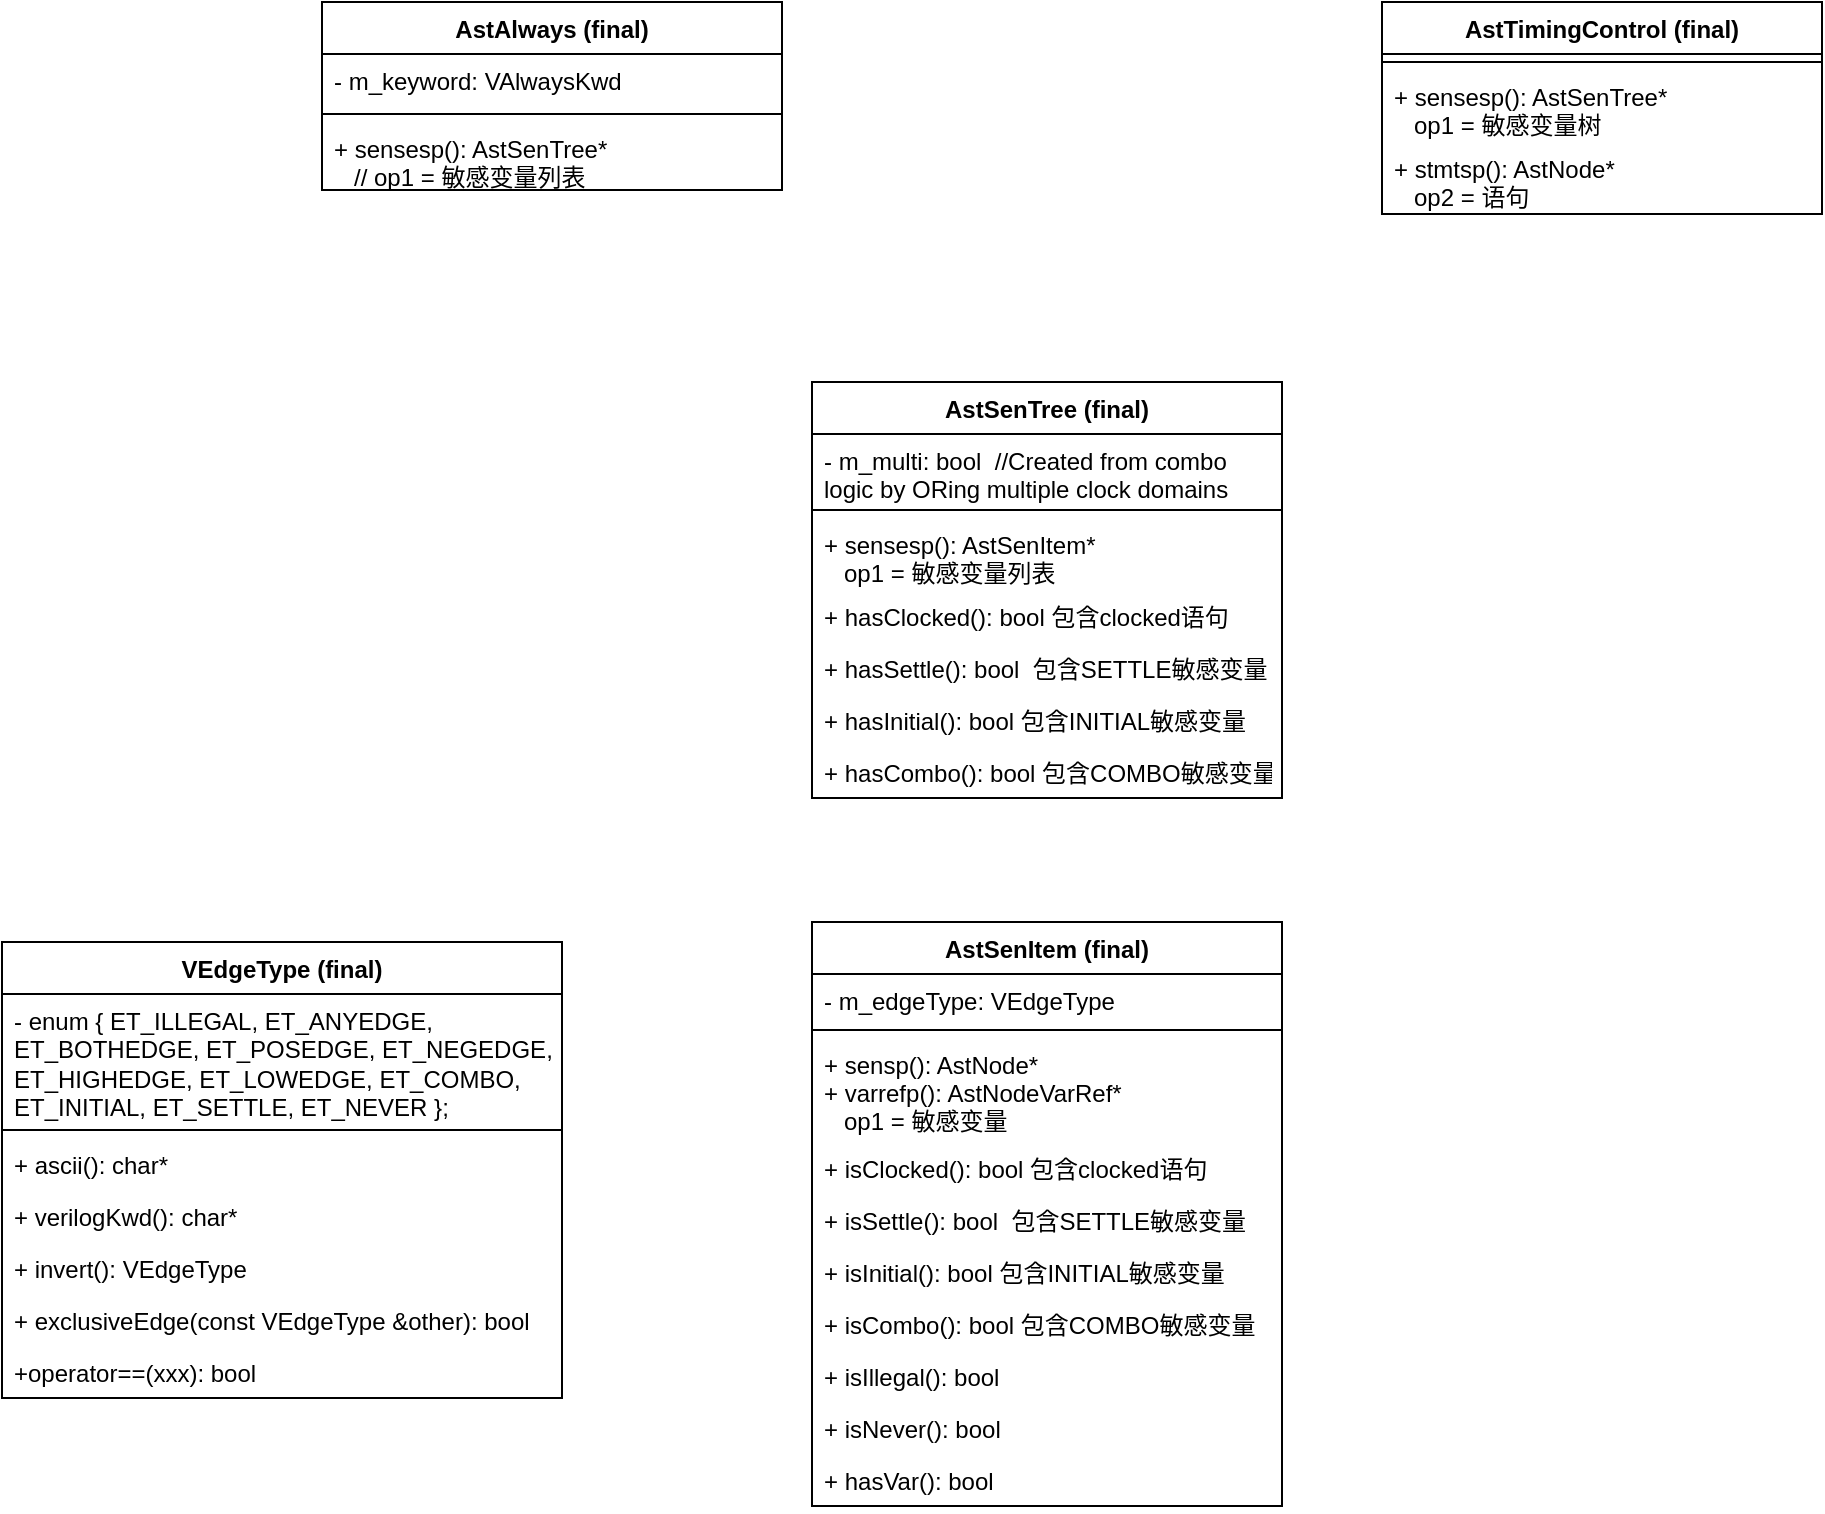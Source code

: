 <mxfile version="14.7.6" type="github">
  <diagram id="ZFzpthJSprnk8D9yMa9Z" name="第 1 页">
    <mxGraphModel dx="1422" dy="762" grid="1" gridSize="10" guides="1" tooltips="1" connect="1" arrows="1" fold="1" page="1" pageScale="1" pageWidth="1169" pageHeight="827" math="0" shadow="0">
      <root>
        <mxCell id="0" />
        <mxCell id="1" parent="0" />
        <mxCell id="NNSwcnHffDECImnnOeYG-1" value="AstAlways (final)" style="swimlane;fontStyle=1;align=center;verticalAlign=top;childLayout=stackLayout;horizontal=1;startSize=26;horizontalStack=0;resizeParent=1;resizeParentMax=0;resizeLast=0;collapsible=1;marginBottom=0;" vertex="1" parent="1">
          <mxGeometry x="200" y="40" width="230" height="94" as="geometry" />
        </mxCell>
        <mxCell id="NNSwcnHffDECImnnOeYG-2" value="- m_keyword: VAlwaysKwd" style="text;strokeColor=none;fillColor=none;align=left;verticalAlign=top;spacingLeft=4;spacingRight=4;overflow=hidden;rotatable=0;points=[[0,0.5],[1,0.5]];portConstraint=eastwest;" vertex="1" parent="NNSwcnHffDECImnnOeYG-1">
          <mxGeometry y="26" width="230" height="26" as="geometry" />
        </mxCell>
        <mxCell id="NNSwcnHffDECImnnOeYG-3" value="" style="line;strokeWidth=1;fillColor=none;align=left;verticalAlign=middle;spacingTop=-1;spacingLeft=3;spacingRight=3;rotatable=0;labelPosition=right;points=[];portConstraint=eastwest;" vertex="1" parent="NNSwcnHffDECImnnOeYG-1">
          <mxGeometry y="52" width="230" height="8" as="geometry" />
        </mxCell>
        <mxCell id="NNSwcnHffDECImnnOeYG-4" value="+ sensesp(): AstSenTree*&#xa;   // op1 = 敏感变量列表" style="text;strokeColor=none;fillColor=none;align=left;verticalAlign=top;spacingLeft=4;spacingRight=4;overflow=hidden;rotatable=0;points=[[0,0.5],[1,0.5]];portConstraint=eastwest;" vertex="1" parent="NNSwcnHffDECImnnOeYG-1">
          <mxGeometry y="60" width="230" height="34" as="geometry" />
        </mxCell>
        <mxCell id="NNSwcnHffDECImnnOeYG-5" value="AstTimingControl (final)" style="swimlane;fontStyle=1;align=center;verticalAlign=top;childLayout=stackLayout;horizontal=1;startSize=26;horizontalStack=0;resizeParent=1;resizeParentMax=0;resizeLast=0;collapsible=1;marginBottom=0;" vertex="1" parent="1">
          <mxGeometry x="730" y="40" width="220" height="106" as="geometry" />
        </mxCell>
        <mxCell id="NNSwcnHffDECImnnOeYG-6" value="" style="line;strokeWidth=1;fillColor=none;align=left;verticalAlign=middle;spacingTop=-1;spacingLeft=3;spacingRight=3;rotatable=0;labelPosition=right;points=[];portConstraint=eastwest;" vertex="1" parent="NNSwcnHffDECImnnOeYG-5">
          <mxGeometry y="26" width="220" height="8" as="geometry" />
        </mxCell>
        <mxCell id="NNSwcnHffDECImnnOeYG-7" value="+ sensesp(): AstSenTree*&#xa;   op1 = 敏感变量树" style="text;strokeColor=none;fillColor=none;align=left;verticalAlign=top;spacingLeft=4;spacingRight=4;overflow=hidden;rotatable=0;points=[[0,0.5],[1,0.5]];portConstraint=eastwest;" vertex="1" parent="NNSwcnHffDECImnnOeYG-5">
          <mxGeometry y="34" width="220" height="36" as="geometry" />
        </mxCell>
        <mxCell id="NNSwcnHffDECImnnOeYG-8" value="+ stmtsp(): AstNode*&#xa;   op2 = 语句" style="text;strokeColor=none;fillColor=none;align=left;verticalAlign=top;spacingLeft=4;spacingRight=4;overflow=hidden;rotatable=0;points=[[0,0.5],[1,0.5]];portConstraint=eastwest;" vertex="1" parent="NNSwcnHffDECImnnOeYG-5">
          <mxGeometry y="70" width="220" height="36" as="geometry" />
        </mxCell>
        <mxCell id="NNSwcnHffDECImnnOeYG-28" value="AstSenTree (final)" style="swimlane;fontStyle=1;align=center;verticalAlign=top;childLayout=stackLayout;horizontal=1;startSize=26;horizontalStack=0;resizeParent=1;resizeParentMax=0;resizeLast=0;collapsible=1;marginBottom=0;" vertex="1" parent="1">
          <mxGeometry x="445" y="230" width="235" height="208" as="geometry" />
        </mxCell>
        <mxCell id="NNSwcnHffDECImnnOeYG-32" value="- m_multi: bool  //Created from combo logic by ORing multiple clock domains" style="text;strokeColor=none;fillColor=none;align=left;verticalAlign=top;spacingLeft=4;spacingRight=4;overflow=hidden;rotatable=0;points=[[0,0.5],[1,0.5]];portConstraint=eastwest;whiteSpace=wrap;" vertex="1" parent="NNSwcnHffDECImnnOeYG-28">
          <mxGeometry y="26" width="235" height="34" as="geometry" />
        </mxCell>
        <mxCell id="NNSwcnHffDECImnnOeYG-29" value="" style="line;strokeWidth=1;fillColor=none;align=left;verticalAlign=middle;spacingTop=-1;spacingLeft=3;spacingRight=3;rotatable=0;labelPosition=right;points=[];portConstraint=eastwest;" vertex="1" parent="NNSwcnHffDECImnnOeYG-28">
          <mxGeometry y="60" width="235" height="8" as="geometry" />
        </mxCell>
        <mxCell id="NNSwcnHffDECImnnOeYG-30" value="+ sensesp(): AstSenItem*&#xa;   op1 = 敏感变量列表" style="text;strokeColor=none;fillColor=none;align=left;verticalAlign=top;spacingLeft=4;spacingRight=4;overflow=hidden;rotatable=0;points=[[0,0.5],[1,0.5]];portConstraint=eastwest;" vertex="1" parent="NNSwcnHffDECImnnOeYG-28">
          <mxGeometry y="68" width="235" height="36" as="geometry" />
        </mxCell>
        <mxCell id="NNSwcnHffDECImnnOeYG-33" value="+ hasClocked(): bool 包含clocked语句" style="text;strokeColor=none;fillColor=none;align=left;verticalAlign=top;spacingLeft=4;spacingRight=4;overflow=hidden;rotatable=0;points=[[0,0.5],[1,0.5]];portConstraint=eastwest;" vertex="1" parent="NNSwcnHffDECImnnOeYG-28">
          <mxGeometry y="104" width="235" height="26" as="geometry" />
        </mxCell>
        <mxCell id="NNSwcnHffDECImnnOeYG-34" value="+ hasSettle(): bool  包含SETTLE敏感变量" style="text;strokeColor=none;fillColor=none;align=left;verticalAlign=top;spacingLeft=4;spacingRight=4;overflow=hidden;rotatable=0;points=[[0,0.5],[1,0.5]];portConstraint=eastwest;" vertex="1" parent="NNSwcnHffDECImnnOeYG-28">
          <mxGeometry y="130" width="235" height="26" as="geometry" />
        </mxCell>
        <mxCell id="NNSwcnHffDECImnnOeYG-36" value="+ hasInitial(): bool 包含INITIAL敏感变量" style="text;strokeColor=none;fillColor=none;align=left;verticalAlign=top;spacingLeft=4;spacingRight=4;overflow=hidden;rotatable=0;points=[[0,0.5],[1,0.5]];portConstraint=eastwest;" vertex="1" parent="NNSwcnHffDECImnnOeYG-28">
          <mxGeometry y="156" width="235" height="26" as="geometry" />
        </mxCell>
        <mxCell id="NNSwcnHffDECImnnOeYG-35" value="+ hasCombo(): bool 包含COMBO敏感变量" style="text;strokeColor=none;fillColor=none;align=left;verticalAlign=top;spacingLeft=4;spacingRight=4;overflow=hidden;rotatable=0;points=[[0,0.5],[1,0.5]];portConstraint=eastwest;" vertex="1" parent="NNSwcnHffDECImnnOeYG-28">
          <mxGeometry y="182" width="235" height="26" as="geometry" />
        </mxCell>
        <mxCell id="NNSwcnHffDECImnnOeYG-37" value="AstSenItem (final)" style="swimlane;fontStyle=1;align=center;verticalAlign=top;childLayout=stackLayout;horizontal=1;startSize=26;horizontalStack=0;resizeParent=1;resizeParentMax=0;resizeLast=0;collapsible=1;marginBottom=0;" vertex="1" parent="1">
          <mxGeometry x="445" y="500" width="235" height="292" as="geometry" />
        </mxCell>
        <mxCell id="NNSwcnHffDECImnnOeYG-38" value="- m_edgeType: VEdgeType" style="text;strokeColor=none;fillColor=none;align=left;verticalAlign=top;spacingLeft=4;spacingRight=4;overflow=hidden;rotatable=0;points=[[0,0.5],[1,0.5]];portConstraint=eastwest;whiteSpace=wrap;" vertex="1" parent="NNSwcnHffDECImnnOeYG-37">
          <mxGeometry y="26" width="235" height="24" as="geometry" />
        </mxCell>
        <mxCell id="NNSwcnHffDECImnnOeYG-39" value="" style="line;strokeWidth=1;fillColor=none;align=left;verticalAlign=middle;spacingTop=-1;spacingLeft=3;spacingRight=3;rotatable=0;labelPosition=right;points=[];portConstraint=eastwest;" vertex="1" parent="NNSwcnHffDECImnnOeYG-37">
          <mxGeometry y="50" width="235" height="8" as="geometry" />
        </mxCell>
        <mxCell id="NNSwcnHffDECImnnOeYG-40" value="+ sensp(): AstNode*&#xa;+ varrefp(): AstNodeVarRef*&#xa;   op1 = 敏感变量" style="text;strokeColor=none;fillColor=none;align=left;verticalAlign=top;spacingLeft=4;spacingRight=4;overflow=hidden;rotatable=0;points=[[0,0.5],[1,0.5]];portConstraint=eastwest;" vertex="1" parent="NNSwcnHffDECImnnOeYG-37">
          <mxGeometry y="58" width="235" height="52" as="geometry" />
        </mxCell>
        <mxCell id="NNSwcnHffDECImnnOeYG-41" value="+ isClocked(): bool 包含clocked语句" style="text;strokeColor=none;fillColor=none;align=left;verticalAlign=top;spacingLeft=4;spacingRight=4;overflow=hidden;rotatable=0;points=[[0,0.5],[1,0.5]];portConstraint=eastwest;" vertex="1" parent="NNSwcnHffDECImnnOeYG-37">
          <mxGeometry y="110" width="235" height="26" as="geometry" />
        </mxCell>
        <mxCell id="NNSwcnHffDECImnnOeYG-42" value="+ isSettle(): bool  包含SETTLE敏感变量" style="text;strokeColor=none;fillColor=none;align=left;verticalAlign=top;spacingLeft=4;spacingRight=4;overflow=hidden;rotatable=0;points=[[0,0.5],[1,0.5]];portConstraint=eastwest;" vertex="1" parent="NNSwcnHffDECImnnOeYG-37">
          <mxGeometry y="136" width="235" height="26" as="geometry" />
        </mxCell>
        <mxCell id="NNSwcnHffDECImnnOeYG-43" value="+ isInitial(): bool 包含INITIAL敏感变量" style="text;strokeColor=none;fillColor=none;align=left;verticalAlign=top;spacingLeft=4;spacingRight=4;overflow=hidden;rotatable=0;points=[[0,0.5],[1,0.5]];portConstraint=eastwest;" vertex="1" parent="NNSwcnHffDECImnnOeYG-37">
          <mxGeometry y="162" width="235" height="26" as="geometry" />
        </mxCell>
        <mxCell id="NNSwcnHffDECImnnOeYG-45" value="+ isCombo(): bool 包含COMBO敏感变量" style="text;strokeColor=none;fillColor=none;align=left;verticalAlign=top;spacingLeft=4;spacingRight=4;overflow=hidden;rotatable=0;points=[[0,0.5],[1,0.5]];portConstraint=eastwest;" vertex="1" parent="NNSwcnHffDECImnnOeYG-37">
          <mxGeometry y="188" width="235" height="26" as="geometry" />
        </mxCell>
        <mxCell id="NNSwcnHffDECImnnOeYG-44" value="+ isIllegal(): bool" style="text;strokeColor=none;fillColor=none;align=left;verticalAlign=top;spacingLeft=4;spacingRight=4;overflow=hidden;rotatable=0;points=[[0,0.5],[1,0.5]];portConstraint=eastwest;" vertex="1" parent="NNSwcnHffDECImnnOeYG-37">
          <mxGeometry y="214" width="235" height="26" as="geometry" />
        </mxCell>
        <mxCell id="NNSwcnHffDECImnnOeYG-47" value="+ isNever(): bool" style="text;strokeColor=none;fillColor=none;align=left;verticalAlign=top;spacingLeft=4;spacingRight=4;overflow=hidden;rotatable=0;points=[[0,0.5],[1,0.5]];portConstraint=eastwest;" vertex="1" parent="NNSwcnHffDECImnnOeYG-37">
          <mxGeometry y="240" width="235" height="26" as="geometry" />
        </mxCell>
        <mxCell id="NNSwcnHffDECImnnOeYG-46" value="+ hasVar(): bool" style="text;strokeColor=none;fillColor=none;align=left;verticalAlign=top;spacingLeft=4;spacingRight=4;overflow=hidden;rotatable=0;points=[[0,0.5],[1,0.5]];portConstraint=eastwest;" vertex="1" parent="NNSwcnHffDECImnnOeYG-37">
          <mxGeometry y="266" width="235" height="26" as="geometry" />
        </mxCell>
        <mxCell id="NNSwcnHffDECImnnOeYG-48" value="VEdgeType (final)" style="swimlane;fontStyle=1;align=center;verticalAlign=top;childLayout=stackLayout;horizontal=1;startSize=26;horizontalStack=0;resizeParent=1;resizeParentMax=0;resizeLast=0;collapsible=1;marginBottom=0;" vertex="1" parent="1">
          <mxGeometry x="40" y="510" width="280" height="228" as="geometry" />
        </mxCell>
        <mxCell id="NNSwcnHffDECImnnOeYG-49" value="- enum { ET_ILLEGAL, ET_ANYEDGE, ET_BOTHEDGE, ET_POSEDGE, ET_NEGEDGE, ET_HIGHEDGE, ET_LOWEDGE, ET_COMBO, ET_INITIAL, ET_SETTLE, ET_NEVER };" style="text;strokeColor=none;fillColor=none;align=left;verticalAlign=top;spacingLeft=4;spacingRight=4;overflow=hidden;rotatable=0;points=[[0,0.5],[1,0.5]];portConstraint=eastwest;whiteSpace=wrap;" vertex="1" parent="NNSwcnHffDECImnnOeYG-48">
          <mxGeometry y="26" width="280" height="64" as="geometry" />
        </mxCell>
        <mxCell id="NNSwcnHffDECImnnOeYG-50" value="" style="line;strokeWidth=1;fillColor=none;align=left;verticalAlign=middle;spacingTop=-1;spacingLeft=3;spacingRight=3;rotatable=0;labelPosition=right;points=[];portConstraint=eastwest;" vertex="1" parent="NNSwcnHffDECImnnOeYG-48">
          <mxGeometry y="90" width="280" height="8" as="geometry" />
        </mxCell>
        <mxCell id="NNSwcnHffDECImnnOeYG-51" value="+ ascii(): char* " style="text;strokeColor=none;fillColor=none;align=left;verticalAlign=top;spacingLeft=4;spacingRight=4;overflow=hidden;rotatable=0;points=[[0,0.5],[1,0.5]];portConstraint=eastwest;" vertex="1" parent="NNSwcnHffDECImnnOeYG-48">
          <mxGeometry y="98" width="280" height="26" as="geometry" />
        </mxCell>
        <mxCell id="NNSwcnHffDECImnnOeYG-53" value="+ verilogKwd(): char* " style="text;strokeColor=none;fillColor=none;align=left;verticalAlign=top;spacingLeft=4;spacingRight=4;overflow=hidden;rotatable=0;points=[[0,0.5],[1,0.5]];portConstraint=eastwest;" vertex="1" parent="NNSwcnHffDECImnnOeYG-48">
          <mxGeometry y="124" width="280" height="26" as="geometry" />
        </mxCell>
        <mxCell id="NNSwcnHffDECImnnOeYG-54" value="+ invert(): VEdgeType " style="text;strokeColor=none;fillColor=none;align=left;verticalAlign=top;spacingLeft=4;spacingRight=4;overflow=hidden;rotatable=0;points=[[0,0.5],[1,0.5]];portConstraint=eastwest;" vertex="1" parent="NNSwcnHffDECImnnOeYG-48">
          <mxGeometry y="150" width="280" height="26" as="geometry" />
        </mxCell>
        <mxCell id="NNSwcnHffDECImnnOeYG-55" value="+ exclusiveEdge(const VEdgeType &amp;other): bool" style="text;strokeColor=none;fillColor=none;align=left;verticalAlign=top;spacingLeft=4;spacingRight=4;overflow=hidden;rotatable=0;points=[[0,0.5],[1,0.5]];portConstraint=eastwest;" vertex="1" parent="NNSwcnHffDECImnnOeYG-48">
          <mxGeometry y="176" width="280" height="26" as="geometry" />
        </mxCell>
        <mxCell id="NNSwcnHffDECImnnOeYG-52" value="+operator==(xxx): bool " style="text;strokeColor=none;fillColor=none;align=left;verticalAlign=top;spacingLeft=4;spacingRight=4;overflow=hidden;rotatable=0;points=[[0,0.5],[1,0.5]];portConstraint=eastwest;" vertex="1" parent="NNSwcnHffDECImnnOeYG-48">
          <mxGeometry y="202" width="280" height="26" as="geometry" />
        </mxCell>
      </root>
    </mxGraphModel>
  </diagram>
</mxfile>
